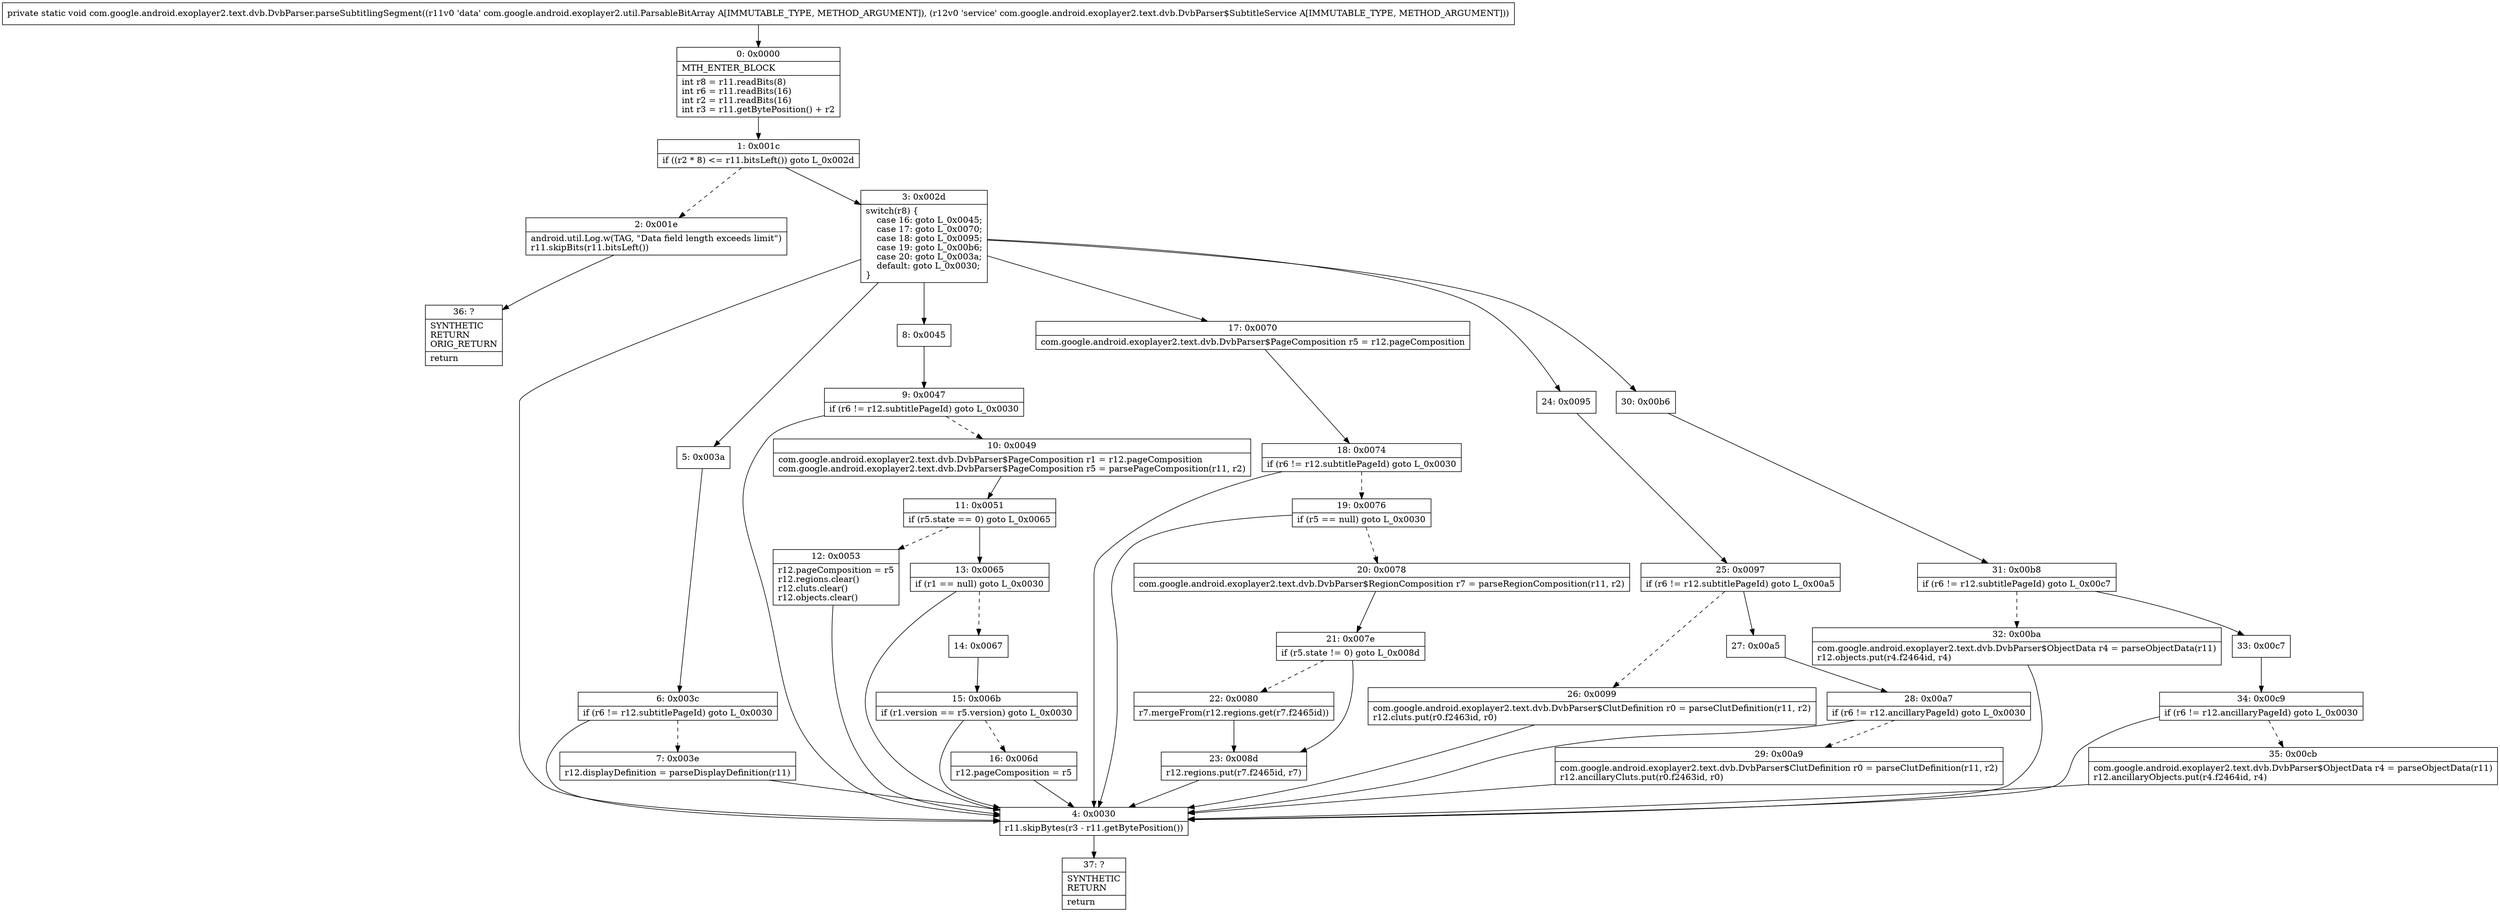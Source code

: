 digraph "CFG forcom.google.android.exoplayer2.text.dvb.DvbParser.parseSubtitlingSegment(Lcom\/google\/android\/exoplayer2\/util\/ParsableBitArray;Lcom\/google\/android\/exoplayer2\/text\/dvb\/DvbParser$SubtitleService;)V" {
Node_0 [shape=record,label="{0\:\ 0x0000|MTH_ENTER_BLOCK\l|int r8 = r11.readBits(8)\lint r6 = r11.readBits(16)\lint r2 = r11.readBits(16)\lint r3 = r11.getBytePosition() + r2\l}"];
Node_1 [shape=record,label="{1\:\ 0x001c|if ((r2 * 8) \<= r11.bitsLeft()) goto L_0x002d\l}"];
Node_2 [shape=record,label="{2\:\ 0x001e|android.util.Log.w(TAG, \"Data field length exceeds limit\")\lr11.skipBits(r11.bitsLeft())\l}"];
Node_3 [shape=record,label="{3\:\ 0x002d|switch(r8) \{\l    case 16: goto L_0x0045;\l    case 17: goto L_0x0070;\l    case 18: goto L_0x0095;\l    case 19: goto L_0x00b6;\l    case 20: goto L_0x003a;\l    default: goto L_0x0030;\l\}\l}"];
Node_4 [shape=record,label="{4\:\ 0x0030|r11.skipBytes(r3 \- r11.getBytePosition())\l}"];
Node_5 [shape=record,label="{5\:\ 0x003a}"];
Node_6 [shape=record,label="{6\:\ 0x003c|if (r6 != r12.subtitlePageId) goto L_0x0030\l}"];
Node_7 [shape=record,label="{7\:\ 0x003e|r12.displayDefinition = parseDisplayDefinition(r11)\l}"];
Node_8 [shape=record,label="{8\:\ 0x0045}"];
Node_9 [shape=record,label="{9\:\ 0x0047|if (r6 != r12.subtitlePageId) goto L_0x0030\l}"];
Node_10 [shape=record,label="{10\:\ 0x0049|com.google.android.exoplayer2.text.dvb.DvbParser$PageComposition r1 = r12.pageComposition\lcom.google.android.exoplayer2.text.dvb.DvbParser$PageComposition r5 = parsePageComposition(r11, r2)\l}"];
Node_11 [shape=record,label="{11\:\ 0x0051|if (r5.state == 0) goto L_0x0065\l}"];
Node_12 [shape=record,label="{12\:\ 0x0053|r12.pageComposition = r5\lr12.regions.clear()\lr12.cluts.clear()\lr12.objects.clear()\l}"];
Node_13 [shape=record,label="{13\:\ 0x0065|if (r1 == null) goto L_0x0030\l}"];
Node_14 [shape=record,label="{14\:\ 0x0067}"];
Node_15 [shape=record,label="{15\:\ 0x006b|if (r1.version == r5.version) goto L_0x0030\l}"];
Node_16 [shape=record,label="{16\:\ 0x006d|r12.pageComposition = r5\l}"];
Node_17 [shape=record,label="{17\:\ 0x0070|com.google.android.exoplayer2.text.dvb.DvbParser$PageComposition r5 = r12.pageComposition\l}"];
Node_18 [shape=record,label="{18\:\ 0x0074|if (r6 != r12.subtitlePageId) goto L_0x0030\l}"];
Node_19 [shape=record,label="{19\:\ 0x0076|if (r5 == null) goto L_0x0030\l}"];
Node_20 [shape=record,label="{20\:\ 0x0078|com.google.android.exoplayer2.text.dvb.DvbParser$RegionComposition r7 = parseRegionComposition(r11, r2)\l}"];
Node_21 [shape=record,label="{21\:\ 0x007e|if (r5.state != 0) goto L_0x008d\l}"];
Node_22 [shape=record,label="{22\:\ 0x0080|r7.mergeFrom(r12.regions.get(r7.f2465id))\l}"];
Node_23 [shape=record,label="{23\:\ 0x008d|r12.regions.put(r7.f2465id, r7)\l}"];
Node_24 [shape=record,label="{24\:\ 0x0095}"];
Node_25 [shape=record,label="{25\:\ 0x0097|if (r6 != r12.subtitlePageId) goto L_0x00a5\l}"];
Node_26 [shape=record,label="{26\:\ 0x0099|com.google.android.exoplayer2.text.dvb.DvbParser$ClutDefinition r0 = parseClutDefinition(r11, r2)\lr12.cluts.put(r0.f2463id, r0)\l}"];
Node_27 [shape=record,label="{27\:\ 0x00a5}"];
Node_28 [shape=record,label="{28\:\ 0x00a7|if (r6 != r12.ancillaryPageId) goto L_0x0030\l}"];
Node_29 [shape=record,label="{29\:\ 0x00a9|com.google.android.exoplayer2.text.dvb.DvbParser$ClutDefinition r0 = parseClutDefinition(r11, r2)\lr12.ancillaryCluts.put(r0.f2463id, r0)\l}"];
Node_30 [shape=record,label="{30\:\ 0x00b6}"];
Node_31 [shape=record,label="{31\:\ 0x00b8|if (r6 != r12.subtitlePageId) goto L_0x00c7\l}"];
Node_32 [shape=record,label="{32\:\ 0x00ba|com.google.android.exoplayer2.text.dvb.DvbParser$ObjectData r4 = parseObjectData(r11)\lr12.objects.put(r4.f2464id, r4)\l}"];
Node_33 [shape=record,label="{33\:\ 0x00c7}"];
Node_34 [shape=record,label="{34\:\ 0x00c9|if (r6 != r12.ancillaryPageId) goto L_0x0030\l}"];
Node_35 [shape=record,label="{35\:\ 0x00cb|com.google.android.exoplayer2.text.dvb.DvbParser$ObjectData r4 = parseObjectData(r11)\lr12.ancillaryObjects.put(r4.f2464id, r4)\l}"];
Node_36 [shape=record,label="{36\:\ ?|SYNTHETIC\lRETURN\lORIG_RETURN\l|return\l}"];
Node_37 [shape=record,label="{37\:\ ?|SYNTHETIC\lRETURN\l|return\l}"];
MethodNode[shape=record,label="{private static void com.google.android.exoplayer2.text.dvb.DvbParser.parseSubtitlingSegment((r11v0 'data' com.google.android.exoplayer2.util.ParsableBitArray A[IMMUTABLE_TYPE, METHOD_ARGUMENT]), (r12v0 'service' com.google.android.exoplayer2.text.dvb.DvbParser$SubtitleService A[IMMUTABLE_TYPE, METHOD_ARGUMENT])) }"];
MethodNode -> Node_0;
Node_0 -> Node_1;
Node_1 -> Node_2[style=dashed];
Node_1 -> Node_3;
Node_2 -> Node_36;
Node_3 -> Node_4;
Node_3 -> Node_5;
Node_3 -> Node_8;
Node_3 -> Node_17;
Node_3 -> Node_24;
Node_3 -> Node_30;
Node_4 -> Node_37;
Node_5 -> Node_6;
Node_6 -> Node_4;
Node_6 -> Node_7[style=dashed];
Node_7 -> Node_4;
Node_8 -> Node_9;
Node_9 -> Node_4;
Node_9 -> Node_10[style=dashed];
Node_10 -> Node_11;
Node_11 -> Node_12[style=dashed];
Node_11 -> Node_13;
Node_12 -> Node_4;
Node_13 -> Node_4;
Node_13 -> Node_14[style=dashed];
Node_14 -> Node_15;
Node_15 -> Node_4;
Node_15 -> Node_16[style=dashed];
Node_16 -> Node_4;
Node_17 -> Node_18;
Node_18 -> Node_4;
Node_18 -> Node_19[style=dashed];
Node_19 -> Node_4;
Node_19 -> Node_20[style=dashed];
Node_20 -> Node_21;
Node_21 -> Node_22[style=dashed];
Node_21 -> Node_23;
Node_22 -> Node_23;
Node_23 -> Node_4;
Node_24 -> Node_25;
Node_25 -> Node_26[style=dashed];
Node_25 -> Node_27;
Node_26 -> Node_4;
Node_27 -> Node_28;
Node_28 -> Node_4;
Node_28 -> Node_29[style=dashed];
Node_29 -> Node_4;
Node_30 -> Node_31;
Node_31 -> Node_32[style=dashed];
Node_31 -> Node_33;
Node_32 -> Node_4;
Node_33 -> Node_34;
Node_34 -> Node_4;
Node_34 -> Node_35[style=dashed];
Node_35 -> Node_4;
}

